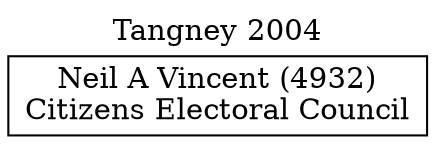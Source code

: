 // House preference flow
digraph "Neil A Vincent (4932)_Tangney_2004" {
	graph [label="Tangney 2004" labelloc=t mclimit=10]
	node [shape=box]
	"Neil A Vincent (4932)" [label="Neil A Vincent (4932)
Citizens Electoral Council"]
}
